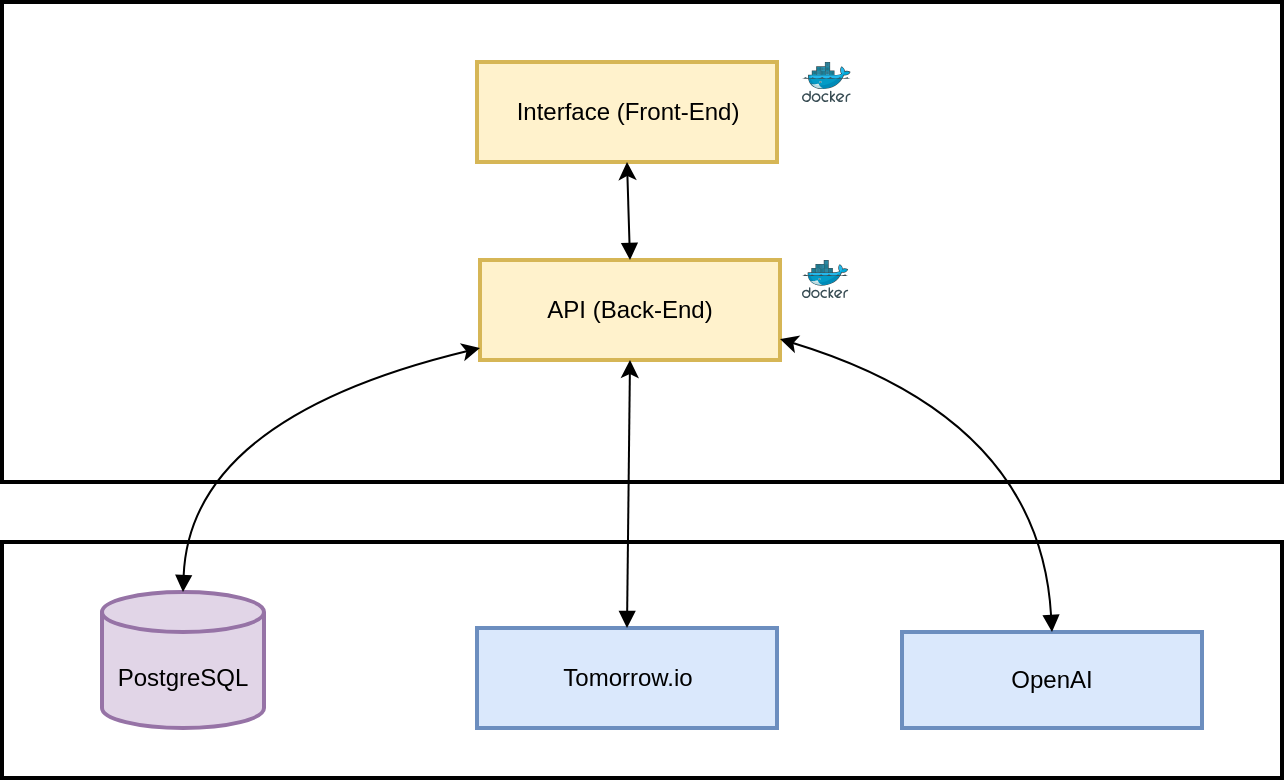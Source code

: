 <mxfile version="26.2.9">
  <diagram name="Página-1" id="y7aBLt-_V0NhAAsIdyB0">
    <mxGraphModel dx="1428" dy="743" grid="1" gridSize="10" guides="1" tooltips="1" connect="1" arrows="1" fold="1" page="1" pageScale="1" pageWidth="827" pageHeight="1169" math="0" shadow="0">
      <root>
        <mxCell id="0" />
        <mxCell id="1" parent="0" />
        <mxCell id="2" value="Services" style="whiteSpace=wrap;strokeWidth=2;" parent="1" vertex="1">
          <mxGeometry x="94" y="467" width="640" height="118" as="geometry" />
        </mxCell>
        <mxCell id="3" value="" style="whiteSpace=wrap;strokeWidth=2;" parent="1" vertex="1">
          <mxGeometry x="94" y="197" width="640" height="240" as="geometry" />
        </mxCell>
        <mxCell id="4" value="Interface (Front-End)" style="whiteSpace=wrap;strokeWidth=2;fillColor=#fff2cc;strokeColor=#d6b656;" parent="1" vertex="1">
          <mxGeometry x="331.5" y="227" width="150" height="50" as="geometry" />
        </mxCell>
        <mxCell id="5" value="API (Back-End)" style="whiteSpace=wrap;strokeWidth=2;fillColor=#fff2cc;strokeColor=#d6b656;" parent="1" vertex="1">
          <mxGeometry x="333" y="326" width="150" height="50" as="geometry" />
        </mxCell>
        <mxCell id="6" value="PostgreSQL" style="shape=cylinder3;boundedLbl=1;backgroundOutline=1;size=10;strokeWidth=2;whiteSpace=wrap;fillColor=#e1d5e7;strokeColor=#9673a6;" parent="1" vertex="1">
          <mxGeometry x="144" y="492" width="81" height="68" as="geometry" />
        </mxCell>
        <mxCell id="7" value="Tomorrow.io" style="whiteSpace=wrap;strokeWidth=2;fillColor=#dae8fc;strokeColor=#6c8ebf;" parent="1" vertex="1">
          <mxGeometry x="331.5" y="510" width="150" height="50" as="geometry" />
        </mxCell>
        <mxCell id="8" value="OpenAI" style="whiteSpace=wrap;strokeWidth=2;fillColor=#dae8fc;strokeColor=#6c8ebf;" parent="1" vertex="1">
          <mxGeometry x="544" y="512" width="150" height="48" as="geometry" />
        </mxCell>
        <mxCell id="9" value="" style="curved=1;startArrow=classic;endArrow=block;exitX=0.5;exitY=1;entryX=0.5;entryY=0;startFill=1;" parent="1" source="4" target="5" edge="1">
          <mxGeometry relative="1" as="geometry">
            <Array as="points" />
          </mxGeometry>
        </mxCell>
        <mxCell id="10" value="" style="curved=1;startArrow=classic;endArrow=block;exitX=0;exitY=0.88;entryX=0.5;entryY=0;rounded=0;startFill=1;" parent="1" source="5" target="6" edge="1">
          <mxGeometry relative="1" as="geometry">
            <Array as="points">
              <mxPoint x="188" y="405" />
            </Array>
          </mxGeometry>
        </mxCell>
        <mxCell id="11" value="" style="curved=1;startArrow=classic;endArrow=block;exitX=0.5;exitY=1;entryX=0.5;entryY=0;startFill=1;" parent="1" source="5" target="7" edge="1">
          <mxGeometry relative="1" as="geometry">
            <Array as="points" />
          </mxGeometry>
        </mxCell>
        <mxCell id="12" value="" style="curved=1;startArrow=classic;endArrow=block;exitX=1;exitY=0.79;entryX=0.5;entryY=0;startFill=1;" parent="1" source="5" target="8" edge="1">
          <mxGeometry relative="1" as="geometry">
            <Array as="points">
              <mxPoint x="613" y="405" />
            </Array>
          </mxGeometry>
        </mxCell>
        <mxCell id="I3RORerAtUsJSQb5PwS4-13" value="" style="image;sketch=0;aspect=fixed;html=1;points=[];align=center;fontSize=12;image=img/lib/mscae/Docker.svg;" vertex="1" parent="1">
          <mxGeometry x="494" y="227" width="24.39" height="20" as="geometry" />
        </mxCell>
        <mxCell id="I3RORerAtUsJSQb5PwS4-14" value="" style="image;sketch=0;aspect=fixed;html=1;points=[];align=center;fontSize=12;image=img/lib/mscae/Docker.svg;" vertex="1" parent="1">
          <mxGeometry x="494" y="326" width="23.17" height="19" as="geometry" />
        </mxCell>
      </root>
    </mxGraphModel>
  </diagram>
</mxfile>
